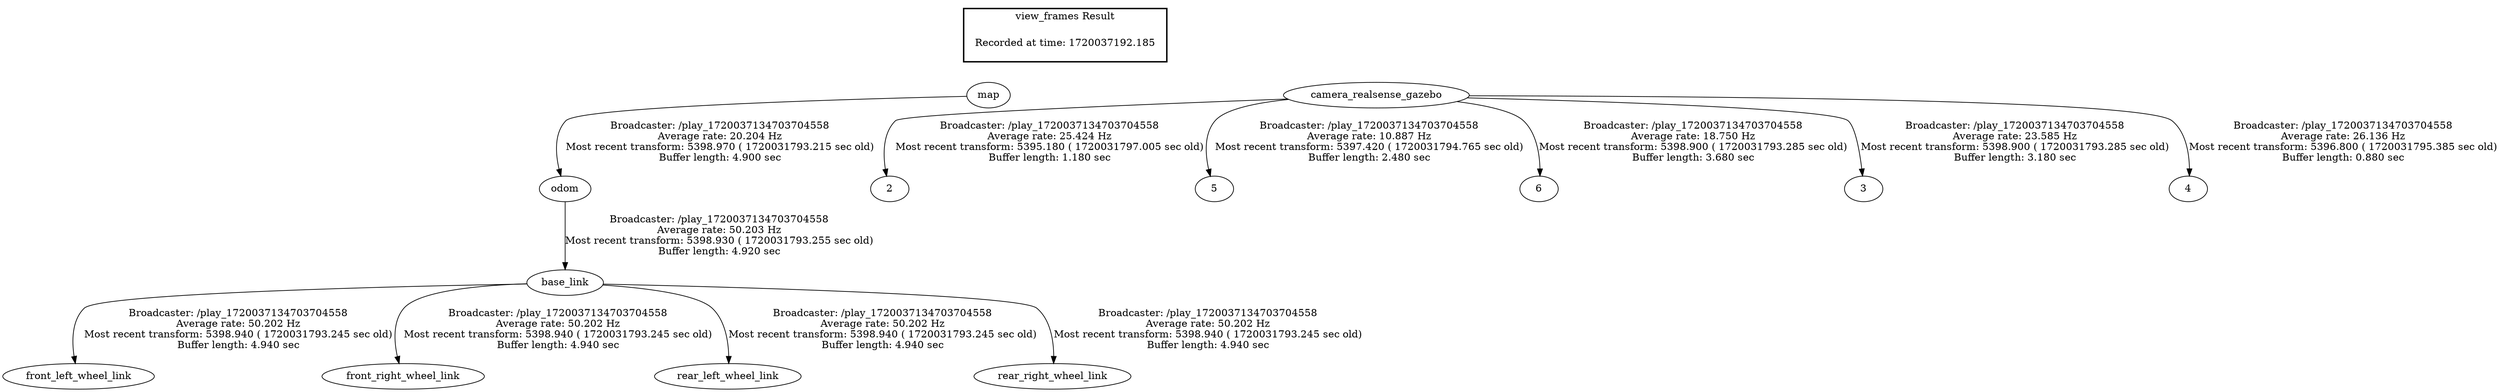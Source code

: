 digraph G {
"base_link" -> "front_left_wheel_link"[label="Broadcaster: /play_1720037134703704558\nAverage rate: 50.202 Hz\nMost recent transform: 5398.940 ( 1720031793.245 sec old)\nBuffer length: 4.940 sec\n"];
"odom" -> "base_link"[label="Broadcaster: /play_1720037134703704558\nAverage rate: 50.203 Hz\nMost recent transform: 5398.930 ( 1720031793.255 sec old)\nBuffer length: 4.920 sec\n"];
"base_link" -> "front_right_wheel_link"[label="Broadcaster: /play_1720037134703704558\nAverage rate: 50.202 Hz\nMost recent transform: 5398.940 ( 1720031793.245 sec old)\nBuffer length: 4.940 sec\n"];
"base_link" -> "rear_left_wheel_link"[label="Broadcaster: /play_1720037134703704558\nAverage rate: 50.202 Hz\nMost recent transform: 5398.940 ( 1720031793.245 sec old)\nBuffer length: 4.940 sec\n"];
"base_link" -> "rear_right_wheel_link"[label="Broadcaster: /play_1720037134703704558\nAverage rate: 50.202 Hz\nMost recent transform: 5398.940 ( 1720031793.245 sec old)\nBuffer length: 4.940 sec\n"];
"map" -> "odom"[label="Broadcaster: /play_1720037134703704558\nAverage rate: 20.204 Hz\nMost recent transform: 5398.970 ( 1720031793.215 sec old)\nBuffer length: 4.900 sec\n"];
"camera_realsense_gazebo" -> "2"[label="Broadcaster: /play_1720037134703704558\nAverage rate: 25.424 Hz\nMost recent transform: 5395.180 ( 1720031797.005 sec old)\nBuffer length: 1.180 sec\n"];
"camera_realsense_gazebo" -> "5"[label="Broadcaster: /play_1720037134703704558\nAverage rate: 10.887 Hz\nMost recent transform: 5397.420 ( 1720031794.765 sec old)\nBuffer length: 2.480 sec\n"];
"camera_realsense_gazebo" -> "6"[label="Broadcaster: /play_1720037134703704558\nAverage rate: 18.750 Hz\nMost recent transform: 5398.900 ( 1720031793.285 sec old)\nBuffer length: 3.680 sec\n"];
"camera_realsense_gazebo" -> "3"[label="Broadcaster: /play_1720037134703704558\nAverage rate: 23.585 Hz\nMost recent transform: 5398.900 ( 1720031793.285 sec old)\nBuffer length: 3.180 sec\n"];
"camera_realsense_gazebo" -> "4"[label="Broadcaster: /play_1720037134703704558\nAverage rate: 26.136 Hz\nMost recent transform: 5396.800 ( 1720031795.385 sec old)\nBuffer length: 0.880 sec\n"];
edge [style=invis];
 subgraph cluster_legend { style=bold; color=black; label ="view_frames Result";
"Recorded at time: 1720037192.185"[ shape=plaintext ] ;
 }->"camera_realsense_gazebo";
edge [style=invis];
 subgraph cluster_legend { style=bold; color=black; label ="view_frames Result";
"Recorded at time: 1720037192.185"[ shape=plaintext ] ;
 }->"map";
}